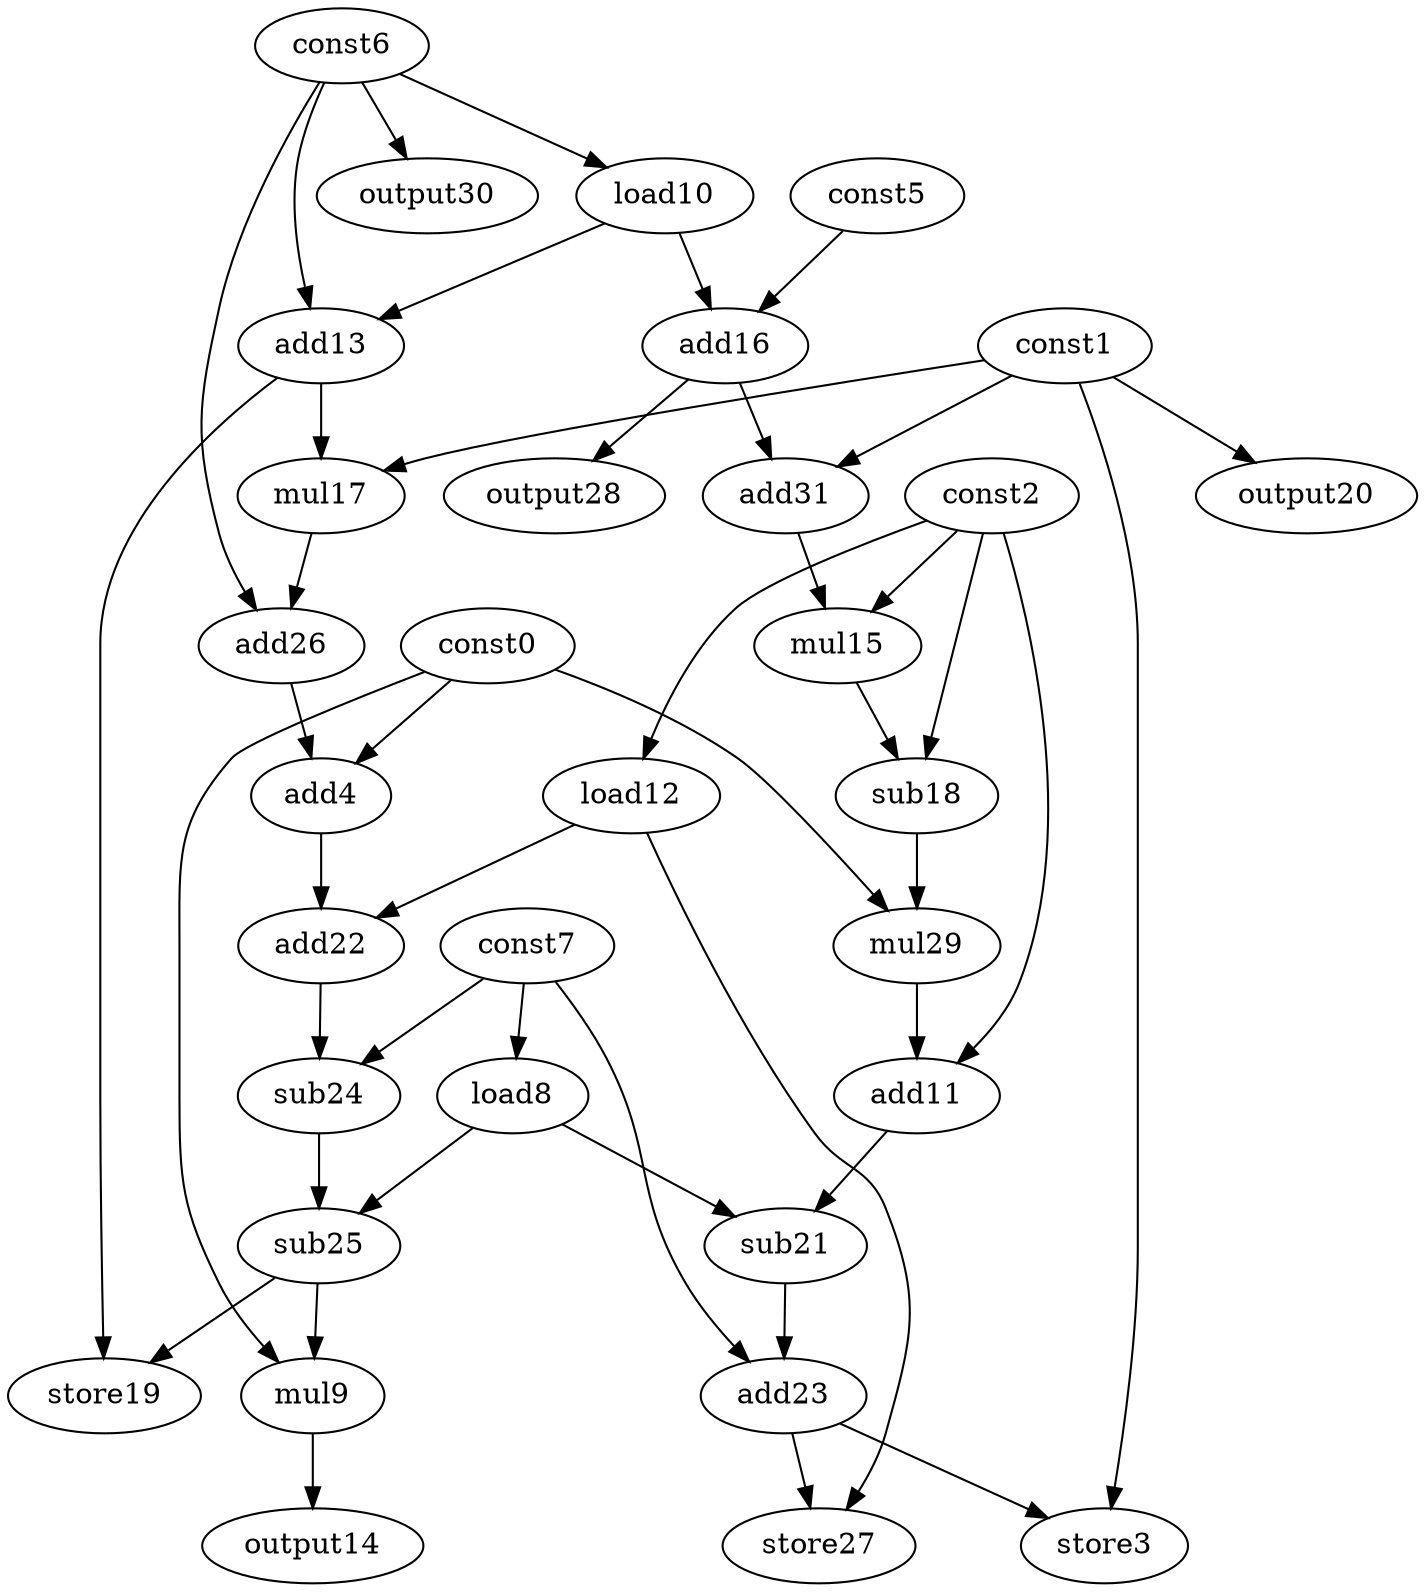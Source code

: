digraph G { 
const0[opcode=const]; 
const1[opcode=const]; 
const2[opcode=const]; 
store3[opcode=store]; 
add4[opcode=add]; 
const5[opcode=const]; 
const6[opcode=const]; 
const7[opcode=const]; 
load8[opcode=load]; 
mul9[opcode=mul]; 
load10[opcode=load]; 
add11[opcode=add]; 
load12[opcode=load]; 
add13[opcode=add]; 
output14[opcode=output]; 
mul15[opcode=mul]; 
add16[opcode=add]; 
mul17[opcode=mul]; 
sub18[opcode=sub]; 
store19[opcode=store]; 
output20[opcode=output]; 
sub21[opcode=sub]; 
add22[opcode=add]; 
add23[opcode=add]; 
sub24[opcode=sub]; 
sub25[opcode=sub]; 
add26[opcode=add]; 
store27[opcode=store]; 
output28[opcode=output]; 
mul29[opcode=mul]; 
output30[opcode=output]; 
add31[opcode=add]; 
const7->load8[operand=0];
const6->load10[operand=0];
const2->load12[operand=0];
const1->output20[operand=0];
const6->output30[operand=0];
load10->add13[operand=0];
const6->add13[operand=1];
load10->add16[operand=0];
const5->add16[operand=1];
const1->mul17[operand=0];
add13->mul17[operand=1];
add16->output28[operand=0];
add16->add31[operand=0];
const1->add31[operand=1];
const2->mul15[operand=0];
add31->mul15[operand=1];
mul17->add26[operand=0];
const6->add26[operand=1];
const0->add4[operand=0];
add26->add4[operand=1];
const2->sub18[operand=0];
mul15->sub18[operand=1];
add4->add22[operand=0];
load12->add22[operand=1];
const0->mul29[operand=0];
sub18->mul29[operand=1];
const2->add11[operand=0];
mul29->add11[operand=1];
add22->sub24[operand=0];
const7->sub24[operand=1];
load8->sub21[operand=0];
add11->sub21[operand=1];
load8->sub25[operand=0];
sub24->sub25[operand=1];
const0->mul9[operand=0];
sub25->mul9[operand=1];
sub25->store19[operand=0];
add13->store19[operand=1];
sub21->add23[operand=0];
const7->add23[operand=1];
const1->store3[operand=0];
add23->store3[operand=1];
mul9->output14[operand=0];
load12->store27[operand=0];
add23->store27[operand=1];
}
